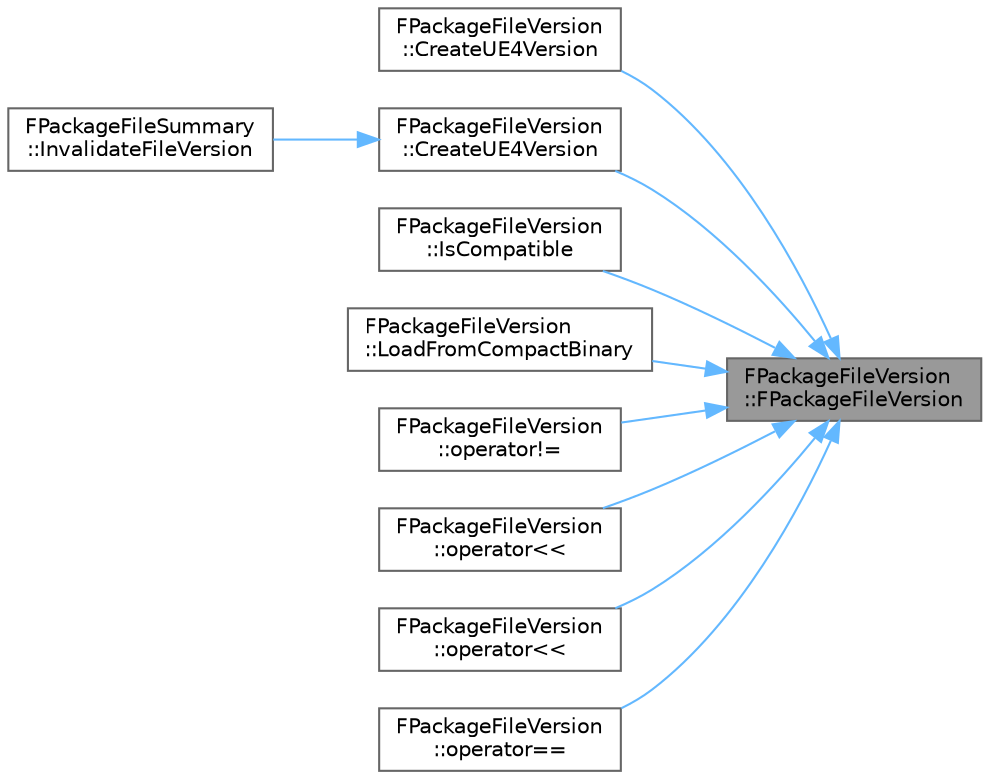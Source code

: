 digraph "FPackageFileVersion::FPackageFileVersion"
{
 // INTERACTIVE_SVG=YES
 // LATEX_PDF_SIZE
  bgcolor="transparent";
  edge [fontname=Helvetica,fontsize=10,labelfontname=Helvetica,labelfontsize=10];
  node [fontname=Helvetica,fontsize=10,shape=box,height=0.2,width=0.4];
  rankdir="RL";
  Node1 [id="Node000001",label="FPackageFileVersion\l::FPackageFileVersion",height=0.2,width=0.4,color="gray40", fillcolor="grey60", style="filled", fontcolor="black",tooltip=" "];
  Node1 -> Node2 [id="edge1_Node000001_Node000002",dir="back",color="steelblue1",style="solid",tooltip=" "];
  Node2 [id="Node000002",label="FPackageFileVersion\l::CreateUE4Version",height=0.2,width=0.4,color="grey40", fillcolor="white", style="filled",URL="$d5/d4d/structFPackageFileVersion.html#ada9226cd7d8eb0dff28f2267364a576c",tooltip=" "];
  Node1 -> Node3 [id="edge2_Node000001_Node000003",dir="back",color="steelblue1",style="solid",tooltip=" "];
  Node3 [id="Node000003",label="FPackageFileVersion\l::CreateUE4Version",height=0.2,width=0.4,color="grey40", fillcolor="white", style="filled",URL="$d5/d4d/structFPackageFileVersion.html#a2c2f0bd0ae614ce571f98d6586c45e92",tooltip="Creates and returns a FPackageFileVersion based on a single EUnrealEngineObjectUEVersion and no other..."];
  Node3 -> Node4 [id="edge3_Node000003_Node000004",dir="back",color="steelblue1",style="solid",tooltip=" "];
  Node4 [id="Node000004",label="FPackageFileSummary\l::InvalidateFileVersion",height=0.2,width=0.4,color="grey40", fillcolor="white", style="filled",URL="$d7/db2/structFPackageFileSummary.html#a54f215da6235908d5535ae62367f8b90",tooltip="Set the UE4 version to below the oldest loadable version."];
  Node1 -> Node5 [id="edge4_Node000001_Node000005",dir="back",color="steelblue1",style="solid",tooltip=" "];
  Node5 [id="Node000005",label="FPackageFileVersion\l::IsCompatible",height=0.2,width=0.4,color="grey40", fillcolor="white", style="filled",URL="$d5/d4d/structFPackageFileVersion.html#a8f9fbbbe0f6219534da3238c2c645c93",tooltip="Returns true if this object is compatible with the FPackageFileVersion passed in as the parameter."];
  Node1 -> Node6 [id="edge5_Node000001_Node000006",dir="back",color="steelblue1",style="solid",tooltip=" "];
  Node6 [id="Node000006",label="FPackageFileVersion\l::LoadFromCompactBinary",height=0.2,width=0.4,color="grey40", fillcolor="white", style="filled",URL="$d5/d4d/structFPackageFileVersion.html#a82cd1c754c0046b1f2f7f33037905837",tooltip=" "];
  Node1 -> Node7 [id="edge6_Node000001_Node000007",dir="back",color="steelblue1",style="solid",tooltip=" "];
  Node7 [id="Node000007",label="FPackageFileVersion\l::operator!=",height=0.2,width=0.4,color="grey40", fillcolor="white", style="filled",URL="$d5/d4d/structFPackageFileVersion.html#a185f46f8cf9abf5e208ad93489fe2a4d",tooltip="FPackageFileVersion comparisons."];
  Node1 -> Node8 [id="edge7_Node000001_Node000008",dir="back",color="steelblue1",style="solid",tooltip=" "];
  Node8 [id="Node000008",label="FPackageFileVersion\l::operator\<\<",height=0.2,width=0.4,color="grey40", fillcolor="white", style="filled",URL="$d5/d4d/structFPackageFileVersion.html#a8e1acae3565e502aa8df1dc17395e525",tooltip="Serialization members."];
  Node1 -> Node9 [id="edge8_Node000001_Node000009",dir="back",color="steelblue1",style="solid",tooltip=" "];
  Node9 [id="Node000009",label="FPackageFileVersion\l::operator\<\<",height=0.2,width=0.4,color="grey40", fillcolor="white", style="filled",URL="$d5/d4d/structFPackageFileVersion.html#afd903486146a23d9b0114efb3ca34b0e",tooltip="Serialization members implemented as hidden friends."];
  Node1 -> Node10 [id="edge9_Node000001_Node000010",dir="back",color="steelblue1",style="solid",tooltip=" "];
  Node10 [id="Node000010",label="FPackageFileVersion\l::operator==",height=0.2,width=0.4,color="grey40", fillcolor="white", style="filled",URL="$d5/d4d/structFPackageFileVersion.html#acb63a58a025a1dc572199e0feba9c216",tooltip="FPackageFileVersion comparisons."];
}
